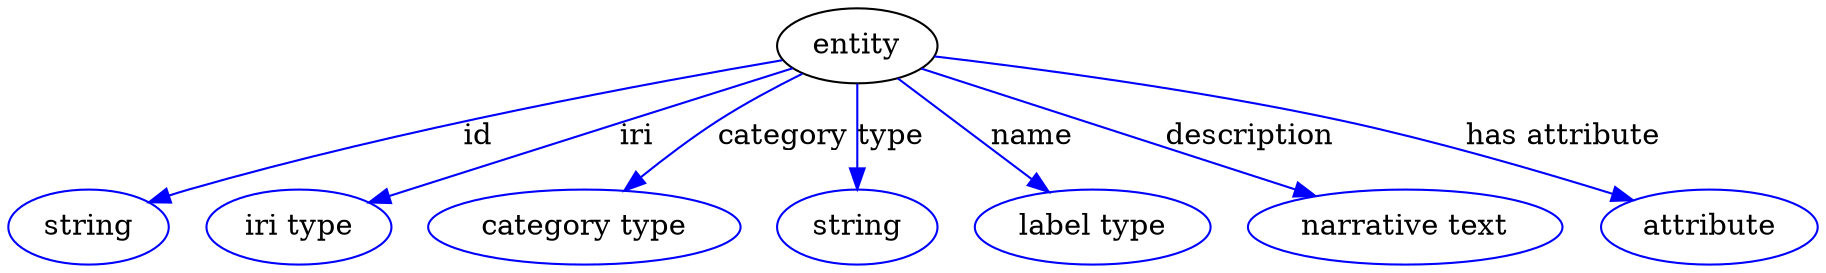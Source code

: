 digraph {
	graph [bb="0,0,867.34,123"];
	node [label="\N"];
	entity	[height=0.5,
		label=entity,
		pos="407.35,105",
		width=1.0652];
	id	[color=blue,
		height=0.5,
		label=string,
		pos="38.347,18",
		width=1.0652];
	entity -> id	[color=blue,
		label=id,
		lp="225.35,61.5",
		pos="e,67.355,29.908 371.79,98.175 312.15,88.025 188.45,65.348 86.347,36 83.245,35.109 80.053,34.126 76.858,33.096",
		style=solid];
	iri	[color=blue,
		height=0.5,
		label="iri type",
		pos="139.35,18",
		width=1.2277];
	entity -> iri	[color=blue,
		label=iri,
		lp="301.35,61.5",
		pos="e,172.98,29.812 376.36,94.243 334.56,81.072 257.81,56.852 192.35,36 189.22,35.003 185.98,33.971 182.73,32.931",
		style=solid];
	category	[color=blue,
		height=0.5,
		label="category type",
		pos="276.35,18",
		width=2.0762];
	entity -> category	[color=blue,
		label=category,
		lp="371.85,61.5",
		pos="e,295.55,35.502 381.28,91.764 368.62,85.478 353.36,77.387 340.35,69 327.78,60.907 314.65,50.945 303.58,42.049",
		style=solid];
	type	[color=blue,
		height=0.5,
		label=string,
		pos="407.35,18",
		width=1.0652];
	entity -> type	[color=blue,
		label=type,
		lp="423.35,61.5",
		pos="e,407.35,36.175 407.35,86.799 407.35,75.163 407.35,59.548 407.35,46.237",
		style=solid];
	name	[color=blue,
		height=0.5,
		label="label type",
		pos="520.35,18",
		width=1.5707];
	entity -> name	[color=blue,
		label=name,
		lp="491.35,61.5",
		pos="e,499.26,34.863 426.77,89.388 444.44,76.097 470.77,56.292 491,41.073",
		style=solid];
	description	[color=blue,
		height=0.5,
		label="narrative text",
		pos="670.35,18",
		width=2.0943];
	entity -> description	[color=blue,
		label=description,
		lp="595.85,61.5",
		pos="e,627.24,32.931 438.03,94.083 482.04,79.86 563.7,53.468 617.53,36.07",
		style=solid];
	"has attribute"	[color=blue,
		height=0.5,
		label=attribute,
		pos="815.35,18",
		width=1.4443];
	entity -> "has attribute"	[color=blue,
		label="has attribute",
		lp="746.35,61.5",
		pos="e,778.82,30.929 444.34,99.94 490.52,94.529 571.79,83.878 640.35,69 684.47,59.424 733.86,44.96 768.89,34.049",
		style=solid];
}
